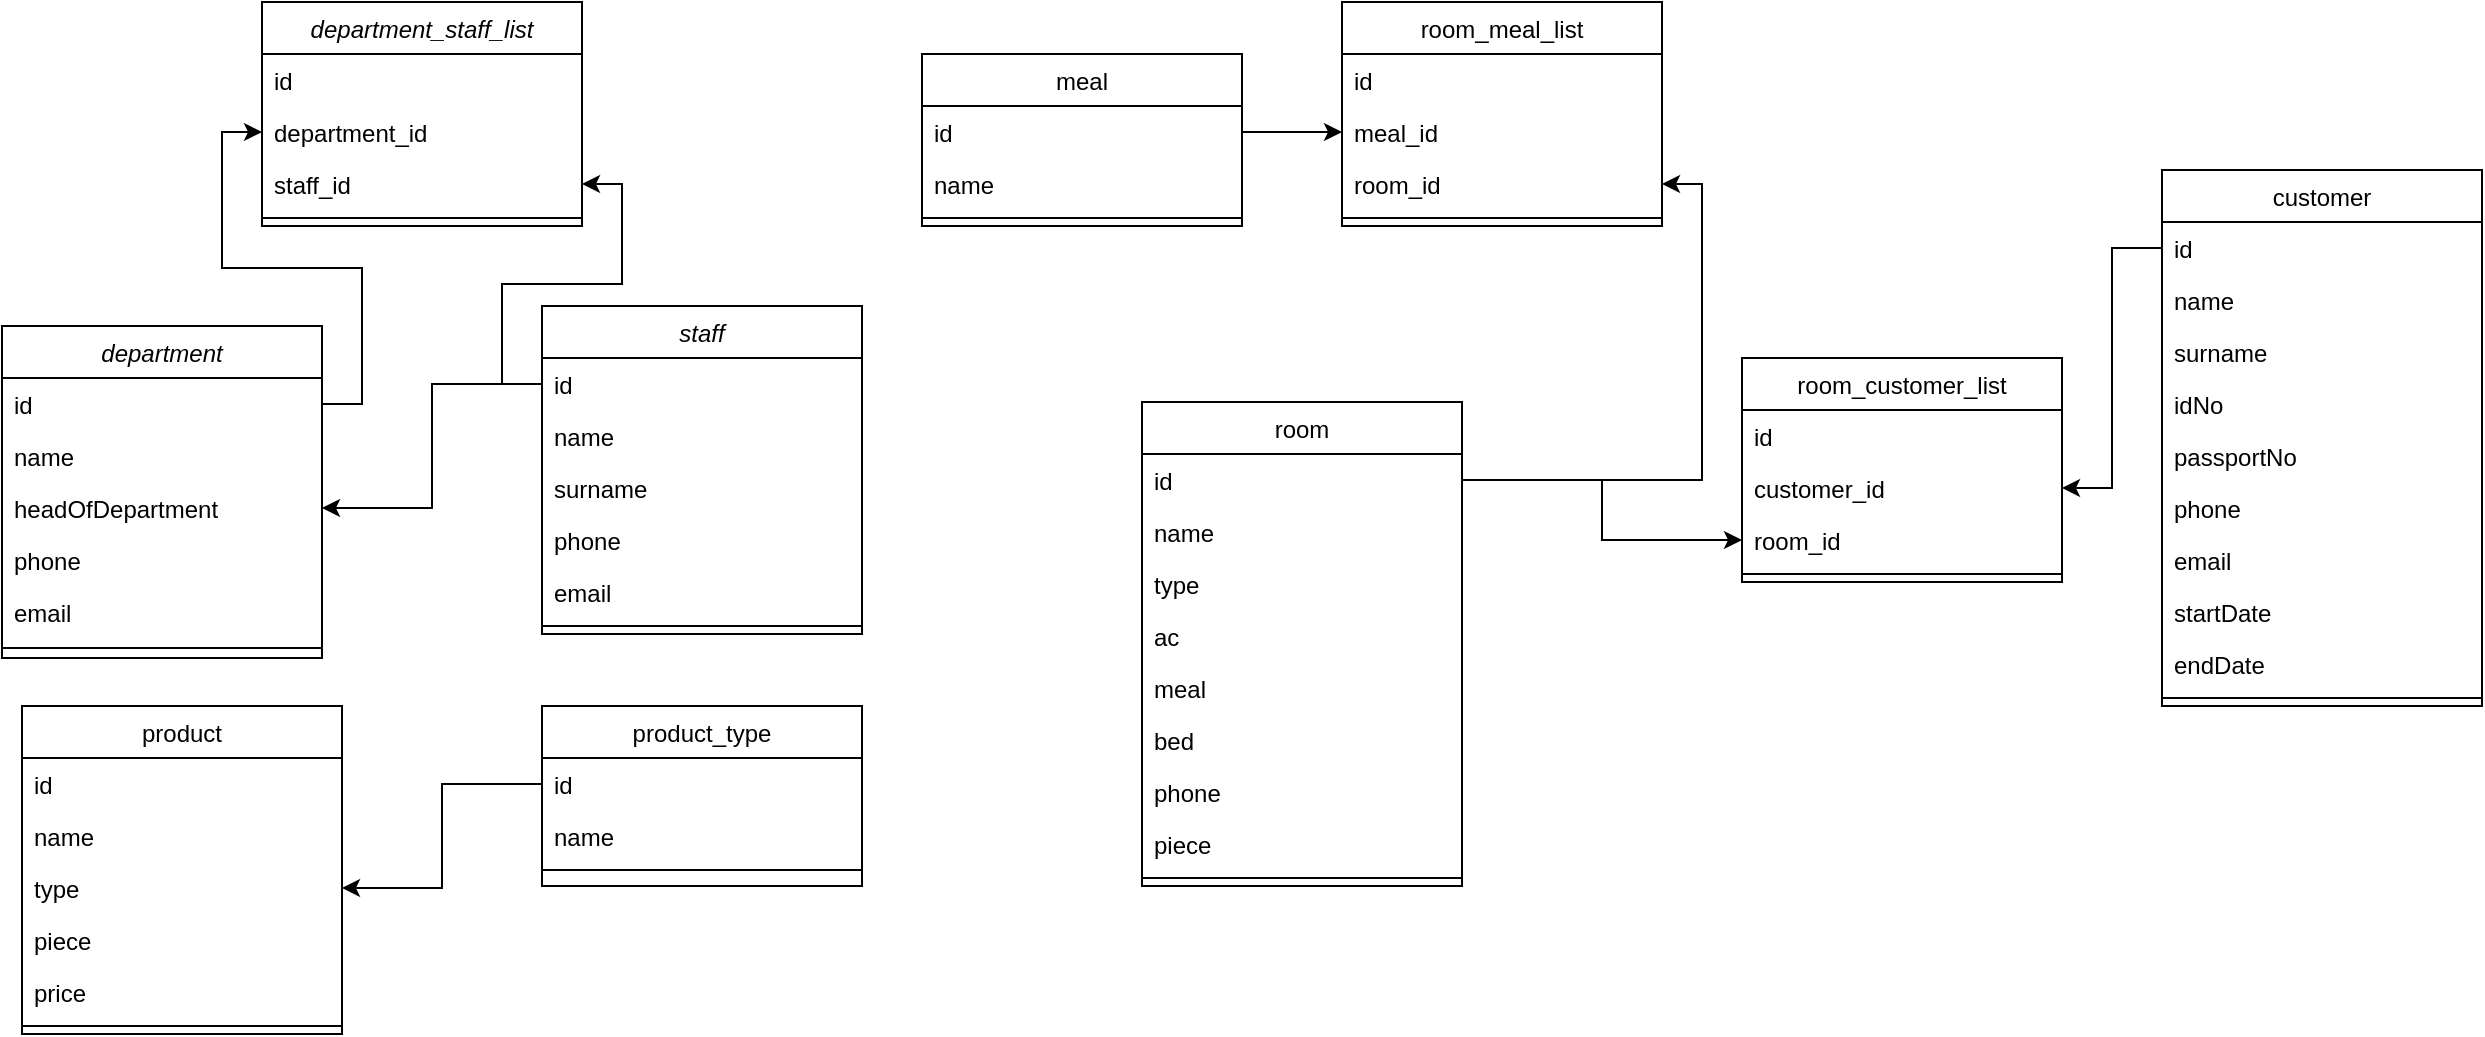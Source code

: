 <mxfile version="13.6.6" type="github">
  <diagram id="C5RBs43oDa-KdzZeNtuy" name="Page-1">
    <mxGraphModel dx="1221" dy="682" grid="1" gridSize="10" guides="1" tooltips="1" connect="1" arrows="1" fold="1" page="1" pageScale="1" pageWidth="827" pageHeight="1169" math="0" shadow="0">
      <root>
        <mxCell id="WIyWlLk6GJQsqaUBKTNV-0" />
        <mxCell id="WIyWlLk6GJQsqaUBKTNV-1" parent="WIyWlLk6GJQsqaUBKTNV-0" />
        <mxCell id="T9-Q0Brr_zZKix-_pfQw-11" style="edgeStyle=orthogonalEdgeStyle;rounded=0;orthogonalLoop=1;jettySize=auto;html=1;" edge="1" parent="WIyWlLk6GJQsqaUBKTNV-1" source="T9-Q0Brr_zZKix-_pfQw-9" target="T9-Q0Brr_zZKix-_pfQw-2">
          <mxGeometry relative="1" as="geometry" />
        </mxCell>
        <mxCell id="T9-Q0Brr_zZKix-_pfQw-12" value="department_staff_list" style="swimlane;fontStyle=2;align=center;verticalAlign=top;childLayout=stackLayout;horizontal=1;startSize=26;horizontalStack=0;resizeParent=1;resizeLast=0;collapsible=1;marginBottom=0;rounded=0;shadow=0;strokeWidth=1;" vertex="1" parent="WIyWlLk6GJQsqaUBKTNV-1">
          <mxGeometry x="160" y="8" width="160" height="112" as="geometry">
            <mxRectangle x="230" y="140" width="160" height="26" as="alternateBounds" />
          </mxGeometry>
        </mxCell>
        <mxCell id="T9-Q0Brr_zZKix-_pfQw-13" value="id" style="text;align=left;verticalAlign=top;spacingLeft=4;spacingRight=4;overflow=hidden;rotatable=0;points=[[0,0.5],[1,0.5]];portConstraint=eastwest;" vertex="1" parent="T9-Q0Brr_zZKix-_pfQw-12">
          <mxGeometry y="26" width="160" height="26" as="geometry" />
        </mxCell>
        <mxCell id="T9-Q0Brr_zZKix-_pfQw-14" value="department_id" style="text;align=left;verticalAlign=top;spacingLeft=4;spacingRight=4;overflow=hidden;rotatable=0;points=[[0,0.5],[1,0.5]];portConstraint=eastwest;" vertex="1" parent="T9-Q0Brr_zZKix-_pfQw-12">
          <mxGeometry y="52" width="160" height="26" as="geometry" />
        </mxCell>
        <mxCell id="T9-Q0Brr_zZKix-_pfQw-15" value="staff_id" style="text;align=left;verticalAlign=top;spacingLeft=4;spacingRight=4;overflow=hidden;rotatable=0;points=[[0,0.5],[1,0.5]];portConstraint=eastwest;" vertex="1" parent="T9-Q0Brr_zZKix-_pfQw-12">
          <mxGeometry y="78" width="160" height="26" as="geometry" />
        </mxCell>
        <mxCell id="T9-Q0Brr_zZKix-_pfQw-18" value="" style="line;html=1;strokeWidth=1;align=left;verticalAlign=middle;spacingTop=-1;spacingLeft=3;spacingRight=3;rotatable=0;labelPosition=right;points=[];portConstraint=eastwest;" vertex="1" parent="T9-Q0Brr_zZKix-_pfQw-12">
          <mxGeometry y="104" width="160" height="8" as="geometry" />
        </mxCell>
        <mxCell id="T9-Q0Brr_zZKix-_pfQw-19" style="edgeStyle=orthogonalEdgeStyle;rounded=0;orthogonalLoop=1;jettySize=auto;html=1;" edge="1" parent="WIyWlLk6GJQsqaUBKTNV-1" source="T9-Q0Brr_zZKix-_pfQw-7" target="T9-Q0Brr_zZKix-_pfQw-14">
          <mxGeometry relative="1" as="geometry" />
        </mxCell>
        <mxCell id="T9-Q0Brr_zZKix-_pfQw-20" style="edgeStyle=orthogonalEdgeStyle;rounded=0;orthogonalLoop=1;jettySize=auto;html=1;" edge="1" parent="WIyWlLk6GJQsqaUBKTNV-1" source="T9-Q0Brr_zZKix-_pfQw-9" target="T9-Q0Brr_zZKix-_pfQw-15">
          <mxGeometry relative="1" as="geometry" />
        </mxCell>
        <mxCell id="zkfFHV4jXpPFQw0GAbJ--0" value="staff" style="swimlane;fontStyle=2;align=center;verticalAlign=top;childLayout=stackLayout;horizontal=1;startSize=26;horizontalStack=0;resizeParent=1;resizeLast=0;collapsible=1;marginBottom=0;rounded=0;shadow=0;strokeWidth=1;" parent="WIyWlLk6GJQsqaUBKTNV-1" vertex="1">
          <mxGeometry x="300" y="160" width="160" height="164" as="geometry">
            <mxRectangle x="230" y="140" width="160" height="26" as="alternateBounds" />
          </mxGeometry>
        </mxCell>
        <mxCell id="T9-Q0Brr_zZKix-_pfQw-9" value="id" style="text;align=left;verticalAlign=top;spacingLeft=4;spacingRight=4;overflow=hidden;rotatable=0;points=[[0,0.5],[1,0.5]];portConstraint=eastwest;" vertex="1" parent="zkfFHV4jXpPFQw0GAbJ--0">
          <mxGeometry y="26" width="160" height="26" as="geometry" />
        </mxCell>
        <mxCell id="T9-Q0Brr_zZKix-_pfQw-8" value="name" style="text;align=left;verticalAlign=top;spacingLeft=4;spacingRight=4;overflow=hidden;rotatable=0;points=[[0,0.5],[1,0.5]];portConstraint=eastwest;" vertex="1" parent="zkfFHV4jXpPFQw0GAbJ--0">
          <mxGeometry y="52" width="160" height="26" as="geometry" />
        </mxCell>
        <mxCell id="zkfFHV4jXpPFQw0GAbJ--1" value="surname" style="text;align=left;verticalAlign=top;spacingLeft=4;spacingRight=4;overflow=hidden;rotatable=0;points=[[0,0.5],[1,0.5]];portConstraint=eastwest;" parent="zkfFHV4jXpPFQw0GAbJ--0" vertex="1">
          <mxGeometry y="78" width="160" height="26" as="geometry" />
        </mxCell>
        <mxCell id="zkfFHV4jXpPFQw0GAbJ--2" value="phone" style="text;align=left;verticalAlign=top;spacingLeft=4;spacingRight=4;overflow=hidden;rotatable=0;points=[[0,0.5],[1,0.5]];portConstraint=eastwest;rounded=0;shadow=0;html=0;" parent="zkfFHV4jXpPFQw0GAbJ--0" vertex="1">
          <mxGeometry y="104" width="160" height="26" as="geometry" />
        </mxCell>
        <mxCell id="zkfFHV4jXpPFQw0GAbJ--3" value="email" style="text;align=left;verticalAlign=top;spacingLeft=4;spacingRight=4;overflow=hidden;rotatable=0;points=[[0,0.5],[1,0.5]];portConstraint=eastwest;rounded=0;shadow=0;html=0;" parent="zkfFHV4jXpPFQw0GAbJ--0" vertex="1">
          <mxGeometry y="130" width="160" height="26" as="geometry" />
        </mxCell>
        <mxCell id="zkfFHV4jXpPFQw0GAbJ--4" value="" style="line;html=1;strokeWidth=1;align=left;verticalAlign=middle;spacingTop=-1;spacingLeft=3;spacingRight=3;rotatable=0;labelPosition=right;points=[];portConstraint=eastwest;" parent="zkfFHV4jXpPFQw0GAbJ--0" vertex="1">
          <mxGeometry y="156" width="160" height="8" as="geometry" />
        </mxCell>
        <mxCell id="T9-Q0Brr_zZKix-_pfQw-0" value="department" style="swimlane;fontStyle=2;align=center;verticalAlign=top;childLayout=stackLayout;horizontal=1;startSize=26;horizontalStack=0;resizeParent=1;resizeLast=0;collapsible=1;marginBottom=0;rounded=0;shadow=0;strokeWidth=1;" vertex="1" parent="WIyWlLk6GJQsqaUBKTNV-1">
          <mxGeometry x="30" y="170" width="160" height="166" as="geometry">
            <mxRectangle x="230" y="140" width="160" height="26" as="alternateBounds" />
          </mxGeometry>
        </mxCell>
        <mxCell id="T9-Q0Brr_zZKix-_pfQw-7" value="id" style="text;align=left;verticalAlign=top;spacingLeft=4;spacingRight=4;overflow=hidden;rotatable=0;points=[[0,0.5],[1,0.5]];portConstraint=eastwest;" vertex="1" parent="T9-Q0Brr_zZKix-_pfQw-0">
          <mxGeometry y="26" width="160" height="26" as="geometry" />
        </mxCell>
        <mxCell id="T9-Q0Brr_zZKix-_pfQw-1" value="name" style="text;align=left;verticalAlign=top;spacingLeft=4;spacingRight=4;overflow=hidden;rotatable=0;points=[[0,0.5],[1,0.5]];portConstraint=eastwest;" vertex="1" parent="T9-Q0Brr_zZKix-_pfQw-0">
          <mxGeometry y="52" width="160" height="26" as="geometry" />
        </mxCell>
        <mxCell id="T9-Q0Brr_zZKix-_pfQw-2" value="headOfDepartment" style="text;align=left;verticalAlign=top;spacingLeft=4;spacingRight=4;overflow=hidden;rotatable=0;points=[[0,0.5],[1,0.5]];portConstraint=eastwest;rounded=0;shadow=0;html=0;" vertex="1" parent="T9-Q0Brr_zZKix-_pfQw-0">
          <mxGeometry y="78" width="160" height="26" as="geometry" />
        </mxCell>
        <mxCell id="T9-Q0Brr_zZKix-_pfQw-3" value="phone" style="text;align=left;verticalAlign=top;spacingLeft=4;spacingRight=4;overflow=hidden;rotatable=0;points=[[0,0.5],[1,0.5]];portConstraint=eastwest;rounded=0;shadow=0;html=0;" vertex="1" parent="T9-Q0Brr_zZKix-_pfQw-0">
          <mxGeometry y="104" width="160" height="26" as="geometry" />
        </mxCell>
        <mxCell id="T9-Q0Brr_zZKix-_pfQw-6" value="email" style="text;align=left;verticalAlign=top;spacingLeft=4;spacingRight=4;overflow=hidden;rotatable=0;points=[[0,0.5],[1,0.5]];portConstraint=eastwest;rounded=0;shadow=0;html=0;" vertex="1" parent="T9-Q0Brr_zZKix-_pfQw-0">
          <mxGeometry y="130" width="160" height="26" as="geometry" />
        </mxCell>
        <mxCell id="T9-Q0Brr_zZKix-_pfQw-4" value="" style="line;html=1;strokeWidth=1;align=left;verticalAlign=middle;spacingTop=-1;spacingLeft=3;spacingRight=3;rotatable=0;labelPosition=right;points=[];portConstraint=eastwest;" vertex="1" parent="T9-Q0Brr_zZKix-_pfQw-0">
          <mxGeometry y="156" width="160" height="10" as="geometry" />
        </mxCell>
        <mxCell id="T9-Q0Brr_zZKix-_pfQw-24" style="edgeStyle=orthogonalEdgeStyle;rounded=0;orthogonalLoop=1;jettySize=auto;html=1;entryX=1;entryY=0.5;entryDx=0;entryDy=0;" edge="1" parent="WIyWlLk6GJQsqaUBKTNV-1" source="T9-Q0Brr_zZKix-_pfQw-23" target="zkfFHV4jXpPFQw0GAbJ--19">
          <mxGeometry relative="1" as="geometry" />
        </mxCell>
        <mxCell id="zkfFHV4jXpPFQw0GAbJ--17" value="product" style="swimlane;fontStyle=0;align=center;verticalAlign=top;childLayout=stackLayout;horizontal=1;startSize=26;horizontalStack=0;resizeParent=1;resizeLast=0;collapsible=1;marginBottom=0;rounded=0;shadow=0;strokeWidth=1;" parent="WIyWlLk6GJQsqaUBKTNV-1" vertex="1">
          <mxGeometry x="40" y="360" width="160" height="164" as="geometry">
            <mxRectangle x="550" y="140" width="160" height="26" as="alternateBounds" />
          </mxGeometry>
        </mxCell>
        <mxCell id="zkfFHV4jXpPFQw0GAbJ--18" value="id" style="text;align=left;verticalAlign=top;spacingLeft=4;spacingRight=4;overflow=hidden;rotatable=0;points=[[0,0.5],[1,0.5]];portConstraint=eastwest;" parent="zkfFHV4jXpPFQw0GAbJ--17" vertex="1">
          <mxGeometry y="26" width="160" height="26" as="geometry" />
        </mxCell>
        <mxCell id="T9-Q0Brr_zZKix-_pfQw-21" value="name" style="text;align=left;verticalAlign=top;spacingLeft=4;spacingRight=4;overflow=hidden;rotatable=0;points=[[0,0.5],[1,0.5]];portConstraint=eastwest;" vertex="1" parent="zkfFHV4jXpPFQw0GAbJ--17">
          <mxGeometry y="52" width="160" height="26" as="geometry" />
        </mxCell>
        <mxCell id="zkfFHV4jXpPFQw0GAbJ--19" value="type" style="text;align=left;verticalAlign=top;spacingLeft=4;spacingRight=4;overflow=hidden;rotatable=0;points=[[0,0.5],[1,0.5]];portConstraint=eastwest;rounded=0;shadow=0;html=0;" parent="zkfFHV4jXpPFQw0GAbJ--17" vertex="1">
          <mxGeometry y="78" width="160" height="26" as="geometry" />
        </mxCell>
        <mxCell id="zkfFHV4jXpPFQw0GAbJ--20" value="piece" style="text;align=left;verticalAlign=top;spacingLeft=4;spacingRight=4;overflow=hidden;rotatable=0;points=[[0,0.5],[1,0.5]];portConstraint=eastwest;rounded=0;shadow=0;html=0;" parent="zkfFHV4jXpPFQw0GAbJ--17" vertex="1">
          <mxGeometry y="104" width="160" height="26" as="geometry" />
        </mxCell>
        <mxCell id="zkfFHV4jXpPFQw0GAbJ--21" value="price" style="text;align=left;verticalAlign=top;spacingLeft=4;spacingRight=4;overflow=hidden;rotatable=0;points=[[0,0.5],[1,0.5]];portConstraint=eastwest;rounded=0;shadow=0;html=0;" parent="zkfFHV4jXpPFQw0GAbJ--17" vertex="1">
          <mxGeometry y="130" width="160" height="26" as="geometry" />
        </mxCell>
        <mxCell id="zkfFHV4jXpPFQw0GAbJ--23" value="" style="line;html=1;strokeWidth=1;align=left;verticalAlign=middle;spacingTop=-1;spacingLeft=3;spacingRight=3;rotatable=0;labelPosition=right;points=[];portConstraint=eastwest;" parent="zkfFHV4jXpPFQw0GAbJ--17" vertex="1">
          <mxGeometry y="156" width="160" height="8" as="geometry" />
        </mxCell>
        <mxCell id="zkfFHV4jXpPFQw0GAbJ--13" value="product_type" style="swimlane;fontStyle=0;align=center;verticalAlign=top;childLayout=stackLayout;horizontal=1;startSize=26;horizontalStack=0;resizeParent=1;resizeLast=0;collapsible=1;marginBottom=0;rounded=0;shadow=0;strokeWidth=1;" parent="WIyWlLk6GJQsqaUBKTNV-1" vertex="1">
          <mxGeometry x="300" y="360" width="160" height="90" as="geometry">
            <mxRectangle x="340" y="380" width="170" height="26" as="alternateBounds" />
          </mxGeometry>
        </mxCell>
        <mxCell id="T9-Q0Brr_zZKix-_pfQw-23" value="id" style="text;align=left;verticalAlign=top;spacingLeft=4;spacingRight=4;overflow=hidden;rotatable=0;points=[[0,0.5],[1,0.5]];portConstraint=eastwest;" vertex="1" parent="zkfFHV4jXpPFQw0GAbJ--13">
          <mxGeometry y="26" width="160" height="26" as="geometry" />
        </mxCell>
        <mxCell id="T9-Q0Brr_zZKix-_pfQw-22" value="name" style="text;align=left;verticalAlign=top;spacingLeft=4;spacingRight=4;overflow=hidden;rotatable=0;points=[[0,0.5],[1,0.5]];portConstraint=eastwest;" vertex="1" parent="zkfFHV4jXpPFQw0GAbJ--13">
          <mxGeometry y="52" width="160" height="26" as="geometry" />
        </mxCell>
        <mxCell id="zkfFHV4jXpPFQw0GAbJ--15" value="" style="line;html=1;strokeWidth=1;align=left;verticalAlign=middle;spacingTop=-1;spacingLeft=3;spacingRight=3;rotatable=0;labelPosition=right;points=[];portConstraint=eastwest;" parent="zkfFHV4jXpPFQw0GAbJ--13" vertex="1">
          <mxGeometry y="78" width="160" height="8" as="geometry" />
        </mxCell>
        <mxCell id="T9-Q0Brr_zZKix-_pfQw-51" style="edgeStyle=orthogonalEdgeStyle;rounded=0;orthogonalLoop=1;jettySize=auto;html=1;" edge="1" parent="WIyWlLk6GJQsqaUBKTNV-1" source="T9-Q0Brr_zZKix-_pfQw-36" target="T9-Q0Brr_zZKix-_pfQw-47">
          <mxGeometry relative="1" as="geometry" />
        </mxCell>
        <mxCell id="T9-Q0Brr_zZKix-_pfQw-52" style="edgeStyle=orthogonalEdgeStyle;rounded=0;orthogonalLoop=1;jettySize=auto;html=1;entryX=1;entryY=0.5;entryDx=0;entryDy=0;" edge="1" parent="WIyWlLk6GJQsqaUBKTNV-1" source="T9-Q0Brr_zZKix-_pfQw-26" target="T9-Q0Brr_zZKix-_pfQw-49">
          <mxGeometry relative="1" as="geometry" />
        </mxCell>
        <mxCell id="T9-Q0Brr_zZKix-_pfQw-45" value="room_meal_list" style="swimlane;fontStyle=0;align=center;verticalAlign=top;childLayout=stackLayout;horizontal=1;startSize=26;horizontalStack=0;resizeParent=1;resizeLast=0;collapsible=1;marginBottom=0;rounded=0;shadow=0;strokeWidth=1;" vertex="1" parent="WIyWlLk6GJQsqaUBKTNV-1">
          <mxGeometry x="700" y="8" width="160" height="112" as="geometry">
            <mxRectangle x="550" y="140" width="160" height="26" as="alternateBounds" />
          </mxGeometry>
        </mxCell>
        <mxCell id="T9-Q0Brr_zZKix-_pfQw-46" value="id" style="text;align=left;verticalAlign=top;spacingLeft=4;spacingRight=4;overflow=hidden;rotatable=0;points=[[0,0.5],[1,0.5]];portConstraint=eastwest;" vertex="1" parent="T9-Q0Brr_zZKix-_pfQw-45">
          <mxGeometry y="26" width="160" height="26" as="geometry" />
        </mxCell>
        <mxCell id="T9-Q0Brr_zZKix-_pfQw-47" value="meal_id" style="text;align=left;verticalAlign=top;spacingLeft=4;spacingRight=4;overflow=hidden;rotatable=0;points=[[0,0.5],[1,0.5]];portConstraint=eastwest;" vertex="1" parent="T9-Q0Brr_zZKix-_pfQw-45">
          <mxGeometry y="52" width="160" height="26" as="geometry" />
        </mxCell>
        <mxCell id="T9-Q0Brr_zZKix-_pfQw-49" value="room_id" style="text;align=left;verticalAlign=top;spacingLeft=4;spacingRight=4;overflow=hidden;rotatable=0;points=[[0,0.5],[1,0.5]];portConstraint=eastwest;" vertex="1" parent="T9-Q0Brr_zZKix-_pfQw-45">
          <mxGeometry y="78" width="160" height="26" as="geometry" />
        </mxCell>
        <mxCell id="T9-Q0Brr_zZKix-_pfQw-48" value="" style="line;html=1;strokeWidth=1;align=left;verticalAlign=middle;spacingTop=-1;spacingLeft=3;spacingRight=3;rotatable=0;labelPosition=right;points=[];portConstraint=eastwest;" vertex="1" parent="T9-Q0Brr_zZKix-_pfQw-45">
          <mxGeometry y="104" width="160" height="8" as="geometry" />
        </mxCell>
        <mxCell id="T9-Q0Brr_zZKix-_pfQw-69" style="edgeStyle=orthogonalEdgeStyle;rounded=0;orthogonalLoop=1;jettySize=auto;html=1;entryX=1;entryY=0.5;entryDx=0;entryDy=0;" edge="1" parent="WIyWlLk6GJQsqaUBKTNV-1" source="T9-Q0Brr_zZKix-_pfQw-54" target="T9-Q0Brr_zZKix-_pfQw-66">
          <mxGeometry relative="1" as="geometry" />
        </mxCell>
        <mxCell id="T9-Q0Brr_zZKix-_pfQw-64" value="room_customer_list" style="swimlane;fontStyle=0;align=center;verticalAlign=top;childLayout=stackLayout;horizontal=1;startSize=26;horizontalStack=0;resizeParent=1;resizeLast=0;collapsible=1;marginBottom=0;rounded=0;shadow=0;strokeWidth=1;" vertex="1" parent="WIyWlLk6GJQsqaUBKTNV-1">
          <mxGeometry x="900" y="186" width="160" height="112" as="geometry">
            <mxRectangle x="550" y="140" width="160" height="26" as="alternateBounds" />
          </mxGeometry>
        </mxCell>
        <mxCell id="T9-Q0Brr_zZKix-_pfQw-65" value="id" style="text;align=left;verticalAlign=top;spacingLeft=4;spacingRight=4;overflow=hidden;rotatable=0;points=[[0,0.5],[1,0.5]];portConstraint=eastwest;" vertex="1" parent="T9-Q0Brr_zZKix-_pfQw-64">
          <mxGeometry y="26" width="160" height="26" as="geometry" />
        </mxCell>
        <mxCell id="T9-Q0Brr_zZKix-_pfQw-66" value="customer_id" style="text;align=left;verticalAlign=top;spacingLeft=4;spacingRight=4;overflow=hidden;rotatable=0;points=[[0,0.5],[1,0.5]];portConstraint=eastwest;" vertex="1" parent="T9-Q0Brr_zZKix-_pfQw-64">
          <mxGeometry y="52" width="160" height="26" as="geometry" />
        </mxCell>
        <mxCell id="T9-Q0Brr_zZKix-_pfQw-67" value="room_id" style="text;align=left;verticalAlign=top;spacingLeft=4;spacingRight=4;overflow=hidden;rotatable=0;points=[[0,0.5],[1,0.5]];portConstraint=eastwest;" vertex="1" parent="T9-Q0Brr_zZKix-_pfQw-64">
          <mxGeometry y="78" width="160" height="26" as="geometry" />
        </mxCell>
        <mxCell id="T9-Q0Brr_zZKix-_pfQw-68" value="" style="line;html=1;strokeWidth=1;align=left;verticalAlign=middle;spacingTop=-1;spacingLeft=3;spacingRight=3;rotatable=0;labelPosition=right;points=[];portConstraint=eastwest;" vertex="1" parent="T9-Q0Brr_zZKix-_pfQw-64">
          <mxGeometry y="104" width="160" height="8" as="geometry" />
        </mxCell>
        <mxCell id="T9-Q0Brr_zZKix-_pfQw-53" value="customer" style="swimlane;fontStyle=0;align=center;verticalAlign=top;childLayout=stackLayout;horizontal=1;startSize=26;horizontalStack=0;resizeParent=1;resizeLast=0;collapsible=1;marginBottom=0;rounded=0;shadow=0;strokeWidth=1;" vertex="1" parent="WIyWlLk6GJQsqaUBKTNV-1">
          <mxGeometry x="1110" y="92" width="160" height="268" as="geometry">
            <mxRectangle x="550" y="140" width="160" height="26" as="alternateBounds" />
          </mxGeometry>
        </mxCell>
        <mxCell id="T9-Q0Brr_zZKix-_pfQw-54" value="id" style="text;align=left;verticalAlign=top;spacingLeft=4;spacingRight=4;overflow=hidden;rotatable=0;points=[[0,0.5],[1,0.5]];portConstraint=eastwest;" vertex="1" parent="T9-Q0Brr_zZKix-_pfQw-53">
          <mxGeometry y="26" width="160" height="26" as="geometry" />
        </mxCell>
        <mxCell id="T9-Q0Brr_zZKix-_pfQw-55" value="name" style="text;align=left;verticalAlign=top;spacingLeft=4;spacingRight=4;overflow=hidden;rotatable=0;points=[[0,0.5],[1,0.5]];portConstraint=eastwest;" vertex="1" parent="T9-Q0Brr_zZKix-_pfQw-53">
          <mxGeometry y="52" width="160" height="26" as="geometry" />
        </mxCell>
        <mxCell id="T9-Q0Brr_zZKix-_pfQw-56" value="surname" style="text;align=left;verticalAlign=top;spacingLeft=4;spacingRight=4;overflow=hidden;rotatable=0;points=[[0,0.5],[1,0.5]];portConstraint=eastwest;rounded=0;shadow=0;html=0;" vertex="1" parent="T9-Q0Brr_zZKix-_pfQw-53">
          <mxGeometry y="78" width="160" height="26" as="geometry" />
        </mxCell>
        <mxCell id="T9-Q0Brr_zZKix-_pfQw-57" value="idNo" style="text;align=left;verticalAlign=top;spacingLeft=4;spacingRight=4;overflow=hidden;rotatable=0;points=[[0,0.5],[1,0.5]];portConstraint=eastwest;rounded=0;shadow=0;html=0;" vertex="1" parent="T9-Q0Brr_zZKix-_pfQw-53">
          <mxGeometry y="104" width="160" height="26" as="geometry" />
        </mxCell>
        <mxCell id="T9-Q0Brr_zZKix-_pfQw-58" value="passportNo" style="text;align=left;verticalAlign=top;spacingLeft=4;spacingRight=4;overflow=hidden;rotatable=0;points=[[0,0.5],[1,0.5]];portConstraint=eastwest;rounded=0;shadow=0;html=0;" vertex="1" parent="T9-Q0Brr_zZKix-_pfQw-53">
          <mxGeometry y="130" width="160" height="26" as="geometry" />
        </mxCell>
        <mxCell id="T9-Q0Brr_zZKix-_pfQw-59" value="phone" style="text;align=left;verticalAlign=top;spacingLeft=4;spacingRight=4;overflow=hidden;rotatable=0;points=[[0,0.5],[1,0.5]];portConstraint=eastwest;rounded=0;shadow=0;html=0;" vertex="1" parent="T9-Q0Brr_zZKix-_pfQw-53">
          <mxGeometry y="156" width="160" height="26" as="geometry" />
        </mxCell>
        <mxCell id="T9-Q0Brr_zZKix-_pfQw-60" value="email" style="text;align=left;verticalAlign=top;spacingLeft=4;spacingRight=4;overflow=hidden;rotatable=0;points=[[0,0.5],[1,0.5]];portConstraint=eastwest;rounded=0;shadow=0;html=0;" vertex="1" parent="T9-Q0Brr_zZKix-_pfQw-53">
          <mxGeometry y="182" width="160" height="26" as="geometry" />
        </mxCell>
        <mxCell id="T9-Q0Brr_zZKix-_pfQw-61" value="startDate" style="text;align=left;verticalAlign=top;spacingLeft=4;spacingRight=4;overflow=hidden;rotatable=0;points=[[0,0.5],[1,0.5]];portConstraint=eastwest;rounded=0;shadow=0;html=0;" vertex="1" parent="T9-Q0Brr_zZKix-_pfQw-53">
          <mxGeometry y="208" width="160" height="26" as="geometry" />
        </mxCell>
        <mxCell id="T9-Q0Brr_zZKix-_pfQw-63" value="endDate" style="text;align=left;verticalAlign=top;spacingLeft=4;spacingRight=4;overflow=hidden;rotatable=0;points=[[0,0.5],[1,0.5]];portConstraint=eastwest;rounded=0;shadow=0;html=0;" vertex="1" parent="T9-Q0Brr_zZKix-_pfQw-53">
          <mxGeometry y="234" width="160" height="26" as="geometry" />
        </mxCell>
        <mxCell id="T9-Q0Brr_zZKix-_pfQw-62" value="" style="line;html=1;strokeWidth=1;align=left;verticalAlign=middle;spacingTop=-1;spacingLeft=3;spacingRight=3;rotatable=0;labelPosition=right;points=[];portConstraint=eastwest;" vertex="1" parent="T9-Q0Brr_zZKix-_pfQw-53">
          <mxGeometry y="260" width="160" height="8" as="geometry" />
        </mxCell>
        <mxCell id="T9-Q0Brr_zZKix-_pfQw-35" value="meal" style="swimlane;fontStyle=0;align=center;verticalAlign=top;childLayout=stackLayout;horizontal=1;startSize=26;horizontalStack=0;resizeParent=1;resizeLast=0;collapsible=1;marginBottom=0;rounded=0;shadow=0;strokeWidth=1;" vertex="1" parent="WIyWlLk6GJQsqaUBKTNV-1">
          <mxGeometry x="490" y="34" width="160" height="86" as="geometry">
            <mxRectangle x="550" y="140" width="160" height="26" as="alternateBounds" />
          </mxGeometry>
        </mxCell>
        <mxCell id="T9-Q0Brr_zZKix-_pfQw-36" value="id" style="text;align=left;verticalAlign=top;spacingLeft=4;spacingRight=4;overflow=hidden;rotatable=0;points=[[0,0.5],[1,0.5]];portConstraint=eastwest;" vertex="1" parent="T9-Q0Brr_zZKix-_pfQw-35">
          <mxGeometry y="26" width="160" height="26" as="geometry" />
        </mxCell>
        <mxCell id="T9-Q0Brr_zZKix-_pfQw-37" value="name" style="text;align=left;verticalAlign=top;spacingLeft=4;spacingRight=4;overflow=hidden;rotatable=0;points=[[0,0.5],[1,0.5]];portConstraint=eastwest;" vertex="1" parent="T9-Q0Brr_zZKix-_pfQw-35">
          <mxGeometry y="52" width="160" height="26" as="geometry" />
        </mxCell>
        <mxCell id="T9-Q0Brr_zZKix-_pfQw-44" value="" style="line;html=1;strokeWidth=1;align=left;verticalAlign=middle;spacingTop=-1;spacingLeft=3;spacingRight=3;rotatable=0;labelPosition=right;points=[];portConstraint=eastwest;" vertex="1" parent="T9-Q0Brr_zZKix-_pfQw-35">
          <mxGeometry y="78" width="160" height="8" as="geometry" />
        </mxCell>
        <mxCell id="T9-Q0Brr_zZKix-_pfQw-71" style="edgeStyle=orthogonalEdgeStyle;rounded=0;orthogonalLoop=1;jettySize=auto;html=1;entryX=0;entryY=0.5;entryDx=0;entryDy=0;" edge="1" parent="WIyWlLk6GJQsqaUBKTNV-1" source="T9-Q0Brr_zZKix-_pfQw-26" target="T9-Q0Brr_zZKix-_pfQw-67">
          <mxGeometry relative="1" as="geometry" />
        </mxCell>
        <mxCell id="T9-Q0Brr_zZKix-_pfQw-25" value="room" style="swimlane;fontStyle=0;align=center;verticalAlign=top;childLayout=stackLayout;horizontal=1;startSize=26;horizontalStack=0;resizeParent=1;resizeLast=0;collapsible=1;marginBottom=0;rounded=0;shadow=0;strokeWidth=1;" vertex="1" parent="WIyWlLk6GJQsqaUBKTNV-1">
          <mxGeometry x="600" y="208" width="160" height="242" as="geometry">
            <mxRectangle x="550" y="140" width="160" height="26" as="alternateBounds" />
          </mxGeometry>
        </mxCell>
        <mxCell id="T9-Q0Brr_zZKix-_pfQw-26" value="id" style="text;align=left;verticalAlign=top;spacingLeft=4;spacingRight=4;overflow=hidden;rotatable=0;points=[[0,0.5],[1,0.5]];portConstraint=eastwest;" vertex="1" parent="T9-Q0Brr_zZKix-_pfQw-25">
          <mxGeometry y="26" width="160" height="26" as="geometry" />
        </mxCell>
        <mxCell id="T9-Q0Brr_zZKix-_pfQw-27" value="name" style="text;align=left;verticalAlign=top;spacingLeft=4;spacingRight=4;overflow=hidden;rotatable=0;points=[[0,0.5],[1,0.5]];portConstraint=eastwest;" vertex="1" parent="T9-Q0Brr_zZKix-_pfQw-25">
          <mxGeometry y="52" width="160" height="26" as="geometry" />
        </mxCell>
        <mxCell id="T9-Q0Brr_zZKix-_pfQw-28" value="type" style="text;align=left;verticalAlign=top;spacingLeft=4;spacingRight=4;overflow=hidden;rotatable=0;points=[[0,0.5],[1,0.5]];portConstraint=eastwest;rounded=0;shadow=0;html=0;" vertex="1" parent="T9-Q0Brr_zZKix-_pfQw-25">
          <mxGeometry y="78" width="160" height="26" as="geometry" />
        </mxCell>
        <mxCell id="T9-Q0Brr_zZKix-_pfQw-29" value="ac" style="text;align=left;verticalAlign=top;spacingLeft=4;spacingRight=4;overflow=hidden;rotatable=0;points=[[0,0.5],[1,0.5]];portConstraint=eastwest;rounded=0;shadow=0;html=0;" vertex="1" parent="T9-Q0Brr_zZKix-_pfQw-25">
          <mxGeometry y="104" width="160" height="26" as="geometry" />
        </mxCell>
        <mxCell id="T9-Q0Brr_zZKix-_pfQw-30" value="meal" style="text;align=left;verticalAlign=top;spacingLeft=4;spacingRight=4;overflow=hidden;rotatable=0;points=[[0,0.5],[1,0.5]];portConstraint=eastwest;rounded=0;shadow=0;html=0;" vertex="1" parent="T9-Q0Brr_zZKix-_pfQw-25">
          <mxGeometry y="130" width="160" height="26" as="geometry" />
        </mxCell>
        <mxCell id="T9-Q0Brr_zZKix-_pfQw-32" value="bed" style="text;align=left;verticalAlign=top;spacingLeft=4;spacingRight=4;overflow=hidden;rotatable=0;points=[[0,0.5],[1,0.5]];portConstraint=eastwest;rounded=0;shadow=0;html=0;" vertex="1" parent="T9-Q0Brr_zZKix-_pfQw-25">
          <mxGeometry y="156" width="160" height="26" as="geometry" />
        </mxCell>
        <mxCell id="T9-Q0Brr_zZKix-_pfQw-33" value="phone" style="text;align=left;verticalAlign=top;spacingLeft=4;spacingRight=4;overflow=hidden;rotatable=0;points=[[0,0.5],[1,0.5]];portConstraint=eastwest;rounded=0;shadow=0;html=0;" vertex="1" parent="T9-Q0Brr_zZKix-_pfQw-25">
          <mxGeometry y="182" width="160" height="26" as="geometry" />
        </mxCell>
        <mxCell id="T9-Q0Brr_zZKix-_pfQw-34" value="piece" style="text;align=left;verticalAlign=top;spacingLeft=4;spacingRight=4;overflow=hidden;rotatable=0;points=[[0,0.5],[1,0.5]];portConstraint=eastwest;rounded=0;shadow=0;html=0;" vertex="1" parent="T9-Q0Brr_zZKix-_pfQw-25">
          <mxGeometry y="208" width="160" height="26" as="geometry" />
        </mxCell>
        <mxCell id="T9-Q0Brr_zZKix-_pfQw-31" value="" style="line;html=1;strokeWidth=1;align=left;verticalAlign=middle;spacingTop=-1;spacingLeft=3;spacingRight=3;rotatable=0;labelPosition=right;points=[];portConstraint=eastwest;" vertex="1" parent="T9-Q0Brr_zZKix-_pfQw-25">
          <mxGeometry y="234" width="160" height="8" as="geometry" />
        </mxCell>
      </root>
    </mxGraphModel>
  </diagram>
</mxfile>
